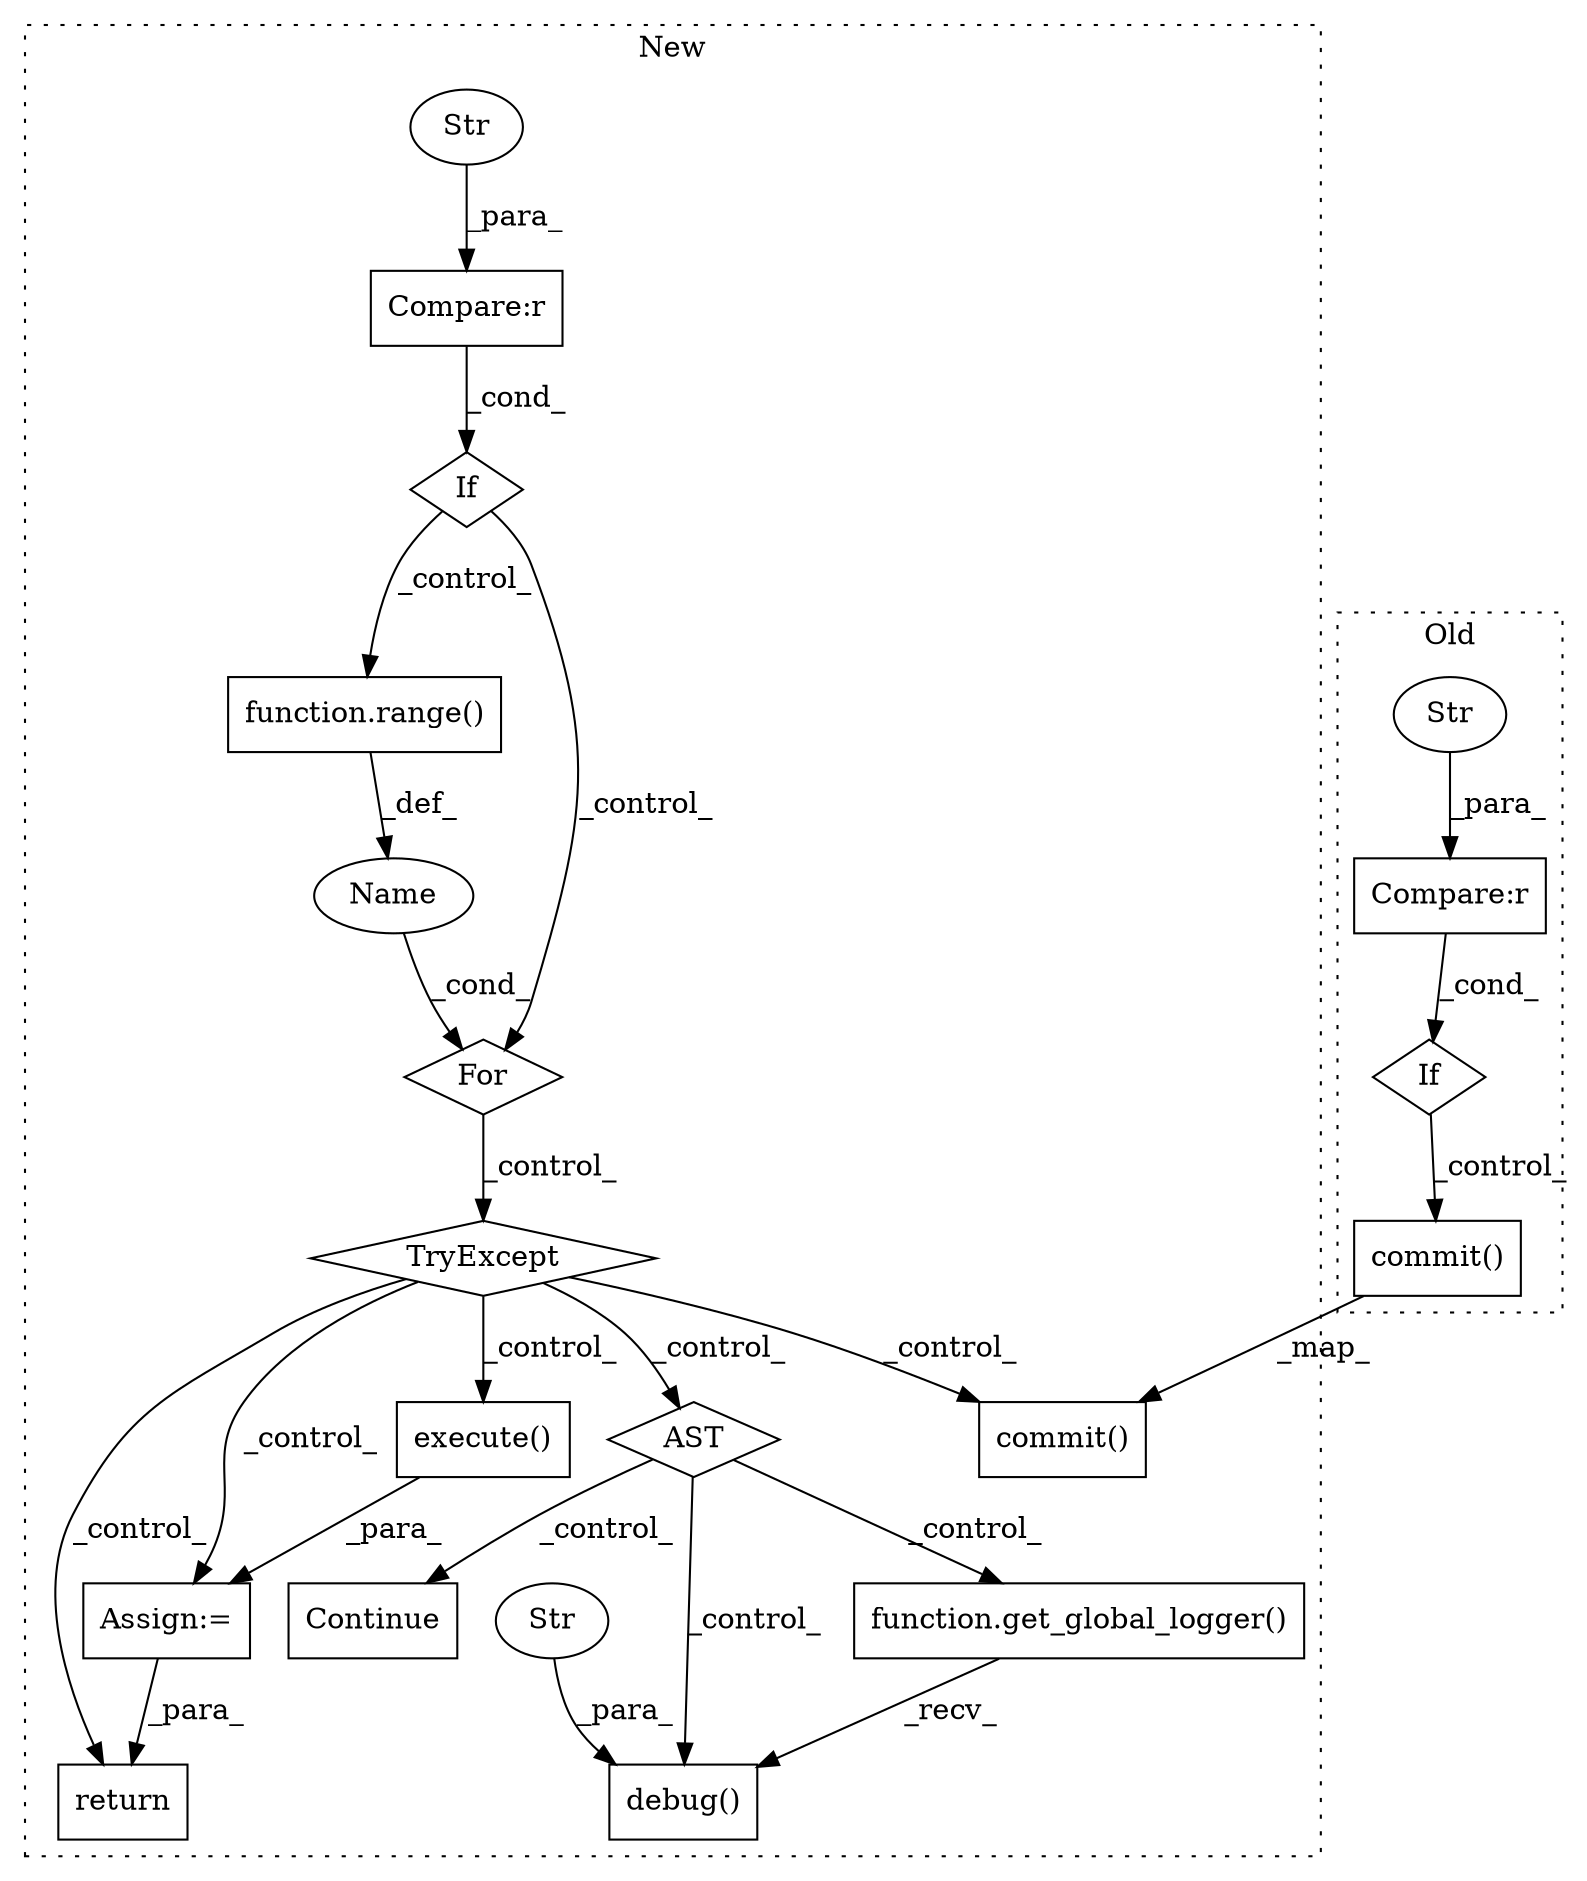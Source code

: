 digraph G {
subgraph cluster0 {
1 [label="If" a="96" s="2887" l="3" shape="diamond"];
3 [label="Compare:r" a="40" s="2890" l="11" shape="box"];
4 [label="Str" a="66" s="2898" l="3" shape="ellipse"];
12 [label="commit()" a="75" s="2915" l="21" shape="box"];
label = "Old";
style="dotted";
}
subgraph cluster1 {
2 [label="execute()" a="75" s="3070,3093" l="20,1" shape="box"];
5 [label="function.range()" a="75" s="3003,3020" l="6,1" shape="box"];
6 [label="If" a="96" s="2886" l="3" shape="diamond"];
7 [label="AST" a="2" s="3184,0" l="7,0" shape="diamond"];
8 [label="debug()" a="75" s="3308,3377" l="26,1" shape="box"];
9 [label="Str" a="66" s="3334" l="43" shape="ellipse"];
10 [label="Compare:r" a="40" s="2889" l="11" shape="box"];
11 [label="Str" a="66" s="2897" l="3" shape="ellipse"];
13 [label="commit()" a="75" s="3115" l="21" shape="box"];
14 [label="Continue" a="43" s="3399" l="8" shape="box"];
15 [label="TryExcept" a="71" s="3039" l="25" shape="diamond"];
16 [label="Name" a="87" s="2998" l="1" shape="ellipse"];
17 [label="function.get_global_logger()" a="75" s="3308" l="19" shape="box"];
18 [label="For" a="107" s="2994,3021" l="4,18" shape="diamond"];
19 [label="Assign:=" a="68" s="3067" l="3" shape="box"];
20 [label="return" a="93" s="3157" l="7" shape="box"];
label = "New";
style="dotted";
}
1 -> 12 [label="_control_"];
2 -> 19 [label="_para_"];
3 -> 1 [label="_cond_"];
4 -> 3 [label="_para_"];
5 -> 16 [label="_def_"];
6 -> 5 [label="_control_"];
6 -> 18 [label="_control_"];
7 -> 17 [label="_control_"];
7 -> 14 [label="_control_"];
7 -> 8 [label="_control_"];
9 -> 8 [label="_para_"];
10 -> 6 [label="_cond_"];
11 -> 10 [label="_para_"];
12 -> 13 [label="_map_"];
15 -> 2 [label="_control_"];
15 -> 20 [label="_control_"];
15 -> 7 [label="_control_"];
15 -> 13 [label="_control_"];
15 -> 19 [label="_control_"];
16 -> 18 [label="_cond_"];
17 -> 8 [label="_recv_"];
18 -> 15 [label="_control_"];
19 -> 20 [label="_para_"];
}